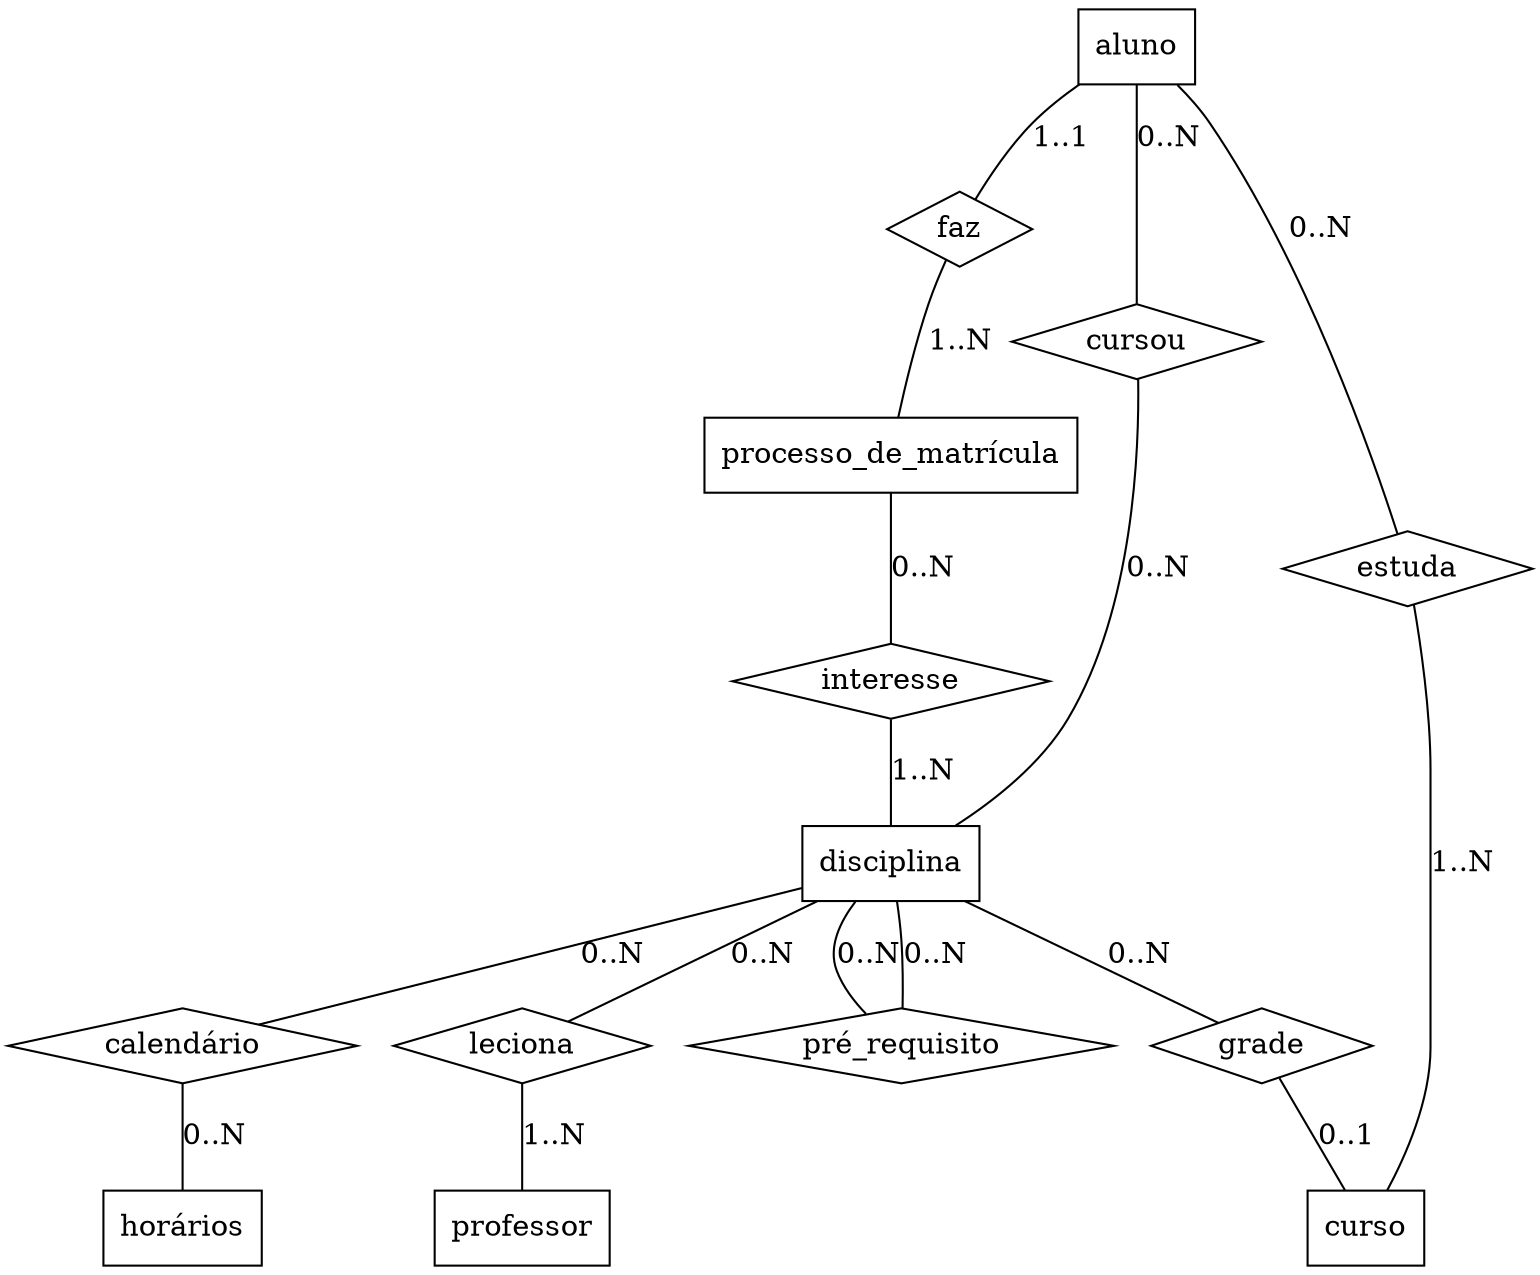 graph diagramaER{
	//dot -Tpng diagramaER.dot -o diagramaER.png
	//Entidades
	aluno [shape = record]
	disciplina [shape = record]
	processo_de_matrícula [shape = record]
	horários [shape = record]
	professor [shape = record]
	curso [shape = record]

	//relacionamentos
	cursou [shape=diamond]
	faz [shape=diamond]
	interesse [shape=diamond]
	estuda [shape=diamond]
	pré_requisito [shape=diamond]
	calendário [shape=diamond]
	grade [shape=diamond]
	leciona [shape=diamond]

	//ligações
	aluno	-- cursou  [label="0..N"]
	cursou	-- disciplina [label="0..N"]
	aluno	-- faz [label="1..1"]
	faz		-- processo_de_matrícula[label="1..N"]
	aluno -- estuda [label="0..N"]
	estuda	-- curso [label="1..N"]
	processo_de_matrícula -- interesse [label="0..N"]
	interesse -- disciplina [label="1..N"]
	disciplina -- pré_requisito [label="0..N"]
	pré_requisito -- disciplina [label="0..N"]
	disciplina -- calendário [label="0..N"]
 	calendário-- horários [label="0..N"]
	disciplina -- grade [label="0..N"]
	grade -- curso [label="0..1"]
	disciplina -- leciona [label="0..N"]
	leciona -- professor [label="1..N"]
}
